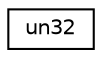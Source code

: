 digraph "Graphical Class Hierarchy"
{
 // LATEX_PDF_SIZE
  edge [fontname="Helvetica",fontsize="10",labelfontname="Helvetica",labelfontsize="10"];
  node [fontname="Helvetica",fontsize="10",shape=record];
  rankdir="LR";
  Node0 [label="un32",height=0.2,width=0.4,color="black", fillcolor="white", style="filled",URL="$unionun32.html",tooltip=" "];
}
